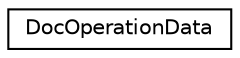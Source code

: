 digraph "Graphical Class Hierarchy"
{
 // LATEX_PDF_SIZE
  edge [fontname="Helvetica",fontsize="10",labelfontname="Helvetica",labelfontsize="10"];
  node [fontname="Helvetica",fontsize="10",shape=record];
  rankdir="LR";
  Node0 [label="DocOperationData",height=0.2,width=0.4,color="black", fillcolor="white", style="filled",URL="$structDocOperationData.html",tooltip="[kdbio operation data]"];
}
